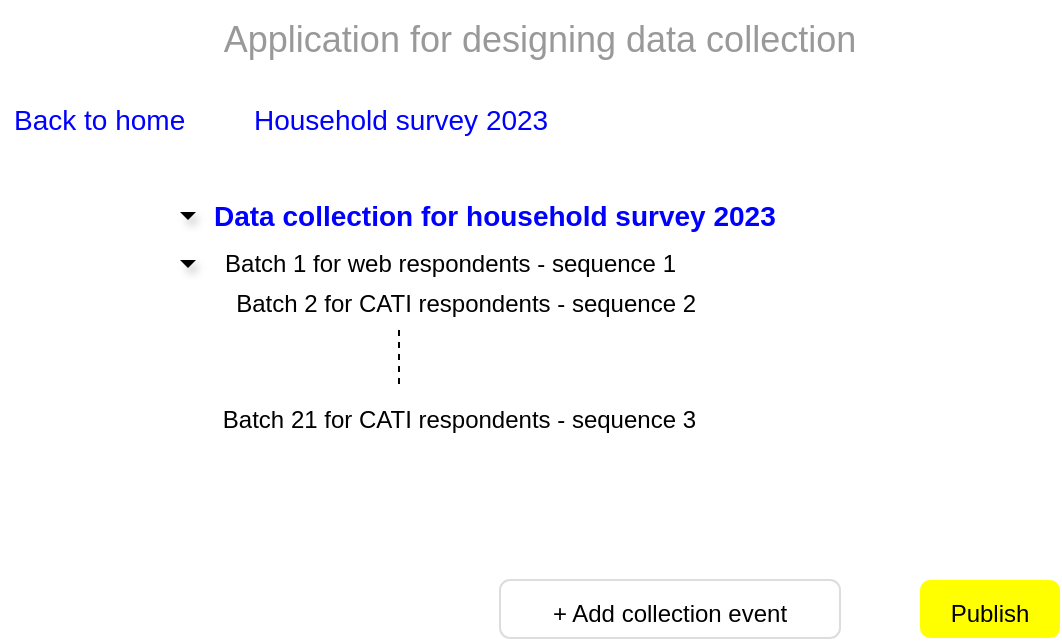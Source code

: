 <mxfile version="20.8.5" type="device"><diagram name="Page-1" id="c9db0220-8083-56f3-ca83-edcdcd058819"><mxGraphModel dx="1114" dy="574" grid="1" gridSize="10" guides="1" tooltips="1" connect="1" arrows="1" fold="1" page="1" pageScale="1.5" pageWidth="826" pageHeight="1169" background="#ffffff" math="0" shadow="0"><root><mxCell id="0" style=";html=1;"/><mxCell id="1" style=";html=1;" parent="0"/><mxCell id="3d76a8aef4d5c911-26" value="" style="shape=triangle;strokeColor=none;fillColor=#000000;direction=south;rounded=0;shadow=1;fontSize=12;fontColor=#000000;align=center;html=1;" parent="1" vertex="1"><mxGeometry x="100" y="146" width="8" height="4" as="geometry"/></mxCell><mxCell id="-qu1YzCTw--MIumMyG8b-17" value="&lt;font style=&quot;font-size: 14px;&quot;&gt;Household survey 2023&lt;/font&gt;" style="html=1;shadow=0;dashed=0;shape=mxgraph.bootstrap.rect;strokeColor=none;fillColor=none;fontColor=#0000FF;align=left;spacingLeft=5;whiteSpace=wrap;rounded=0;" parent="1" vertex="1"><mxGeometry x="130" y="90" width="240" height="20" as="geometry"/></mxCell><mxCell id="7IJD1ozmawMAS_vIAmzZ-1" value="&lt;font style=&quot;font-size: 14px;&quot;&gt;Back to home&lt;/font&gt;" style="html=1;shadow=0;dashed=0;shape=mxgraph.bootstrap.rect;strokeColor=none;fillColor=none;fontColor=#0000FF;align=left;spacingLeft=5;whiteSpace=wrap;rounded=0;" parent="1" vertex="1"><mxGeometry x="10" y="90" width="100" height="20" as="geometry"/></mxCell><mxCell id="7IJD1ozmawMAS_vIAmzZ-3" value="&lt;font style=&quot;font-size: 12px;&quot;&gt;+ Add collection event&lt;/font&gt;" style="html=1;shadow=0;dashed=0;shape=mxgraph.bootstrap.rrect;rSize=5;fontSize=16;strokeColor=#dddddd;whiteSpace=wrap;" parent="1" vertex="1"><mxGeometry x="260" y="330" width="170" height="29" as="geometry"/></mxCell><mxCell id="7IJD1ozmawMAS_vIAmzZ-4" value="&lt;font style=&quot;font-size: 12px;&quot;&gt;Publish&lt;/font&gt;" style="html=1;shadow=0;dashed=0;shape=mxgraph.bootstrap.rrect;rSize=5;fontSize=16;fillColor=#FFFF00;strokeColor=none;fontColor=#000000;whiteSpace=wrap;" parent="1" vertex="1"><mxGeometry x="470" y="330" width="70" height="29" as="geometry"/></mxCell><mxCell id="7IJD1ozmawMAS_vIAmzZ-6" value="&lt;font style=&quot;font-size: 14px;&quot;&gt;&lt;b&gt;Data collection for household survey 2023&lt;/b&gt;&lt;/font&gt;" style="html=1;shadow=0;dashed=0;shape=mxgraph.bootstrap.rect;strokeColor=none;fillColor=none;fontColor=#0000FF;align=left;spacingLeft=5;whiteSpace=wrap;rounded=0;" parent="1" vertex="1"><mxGeometry x="110" y="138" width="290" height="20" as="geometry"/></mxCell><mxCell id="7IJD1ozmawMAS_vIAmzZ-7" value="&lt;font style=&quot;font-size: 12px;&quot;&gt;Batch 1 for web respondents - sequence 1&lt;/font&gt;" style="html=1;shadow=0;dashed=0;shape=mxgraph.bootstrap.rect;strokeColor=none;fillColor=none;align=right;fontSize=10;whiteSpace=wrap;rounded=0;" parent="1" vertex="1"><mxGeometry x="115" y="162" width="235" height="20" as="geometry"/></mxCell><mxCell id="7IJD1ozmawMAS_vIAmzZ-8" value="&lt;font style=&quot;font-size: 12px;&quot;&gt;Batch 2 for CATI respondents - sequence 2&lt;/font&gt;" style="html=1;shadow=0;dashed=0;shape=mxgraph.bootstrap.rect;strokeColor=none;fillColor=none;align=right;fontSize=10;whiteSpace=wrap;rounded=0;" parent="1" vertex="1"><mxGeometry x="120" y="182" width="240" height="20" as="geometry"/></mxCell><mxCell id="7IJD1ozmawMAS_vIAmzZ-9" value="&lt;font style=&quot;font-size: 12px;&quot;&gt;Batch 21 for CATI respondents - sequence 3&lt;/font&gt;" style="html=1;shadow=0;dashed=0;shape=mxgraph.bootstrap.rect;strokeColor=none;fillColor=none;align=right;fontSize=10;whiteSpace=wrap;rounded=0;" parent="1" vertex="1"><mxGeometry x="115" y="240" width="245" height="20" as="geometry"/></mxCell><mxCell id="7IJD1ozmawMAS_vIAmzZ-10" value="" style="endArrow=none;dashed=1;html=1;rounded=0;" parent="1" edge="1"><mxGeometry width="50" height="50" relative="1" as="geometry"><mxPoint x="209.5" y="232" as="sourcePoint"/><mxPoint x="209.5" y="202" as="targetPoint"/></mxGeometry></mxCell><mxCell id="7IJD1ozmawMAS_vIAmzZ-22" value="" style="shape=triangle;strokeColor=none;fillColor=#000000;direction=south;rounded=0;shadow=1;fontSize=12;fontColor=#000000;align=center;html=1;" parent="1" vertex="1"><mxGeometry x="100" y="170" width="8" height="4" as="geometry"/></mxCell><mxCell id="7IJD1ozmawMAS_vIAmzZ-13" value="&lt;font style=&quot;font-size: 18px;&quot;&gt;Application for designing data collection&lt;/font&gt;" style="html=1;shadow=0;dashed=0;fillColor=none;strokeColor=none;shape=mxgraph.bootstrap.rect;fontColor=#999999;fontSize=14;whiteSpace=wrap;" parent="1" vertex="1"><mxGeometry x="20" y="40" width="520" height="40" as="geometry"/></mxCell></root></mxGraphModel></diagram></mxfile>